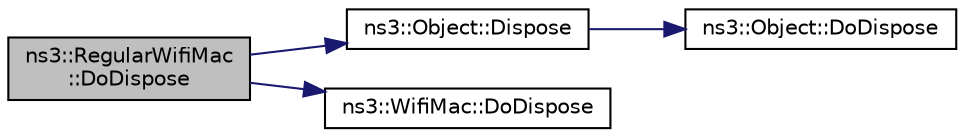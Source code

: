 digraph "ns3::RegularWifiMac::DoDispose"
{
 // LATEX_PDF_SIZE
  edge [fontname="Helvetica",fontsize="10",labelfontname="Helvetica",labelfontsize="10"];
  node [fontname="Helvetica",fontsize="10",shape=record];
  rankdir="LR";
  Node1 [label="ns3::RegularWifiMac\l::DoDispose",height=0.2,width=0.4,color="black", fillcolor="grey75", style="filled", fontcolor="black",tooltip="Destructor implementation."];
  Node1 -> Node2 [color="midnightblue",fontsize="10",style="solid",fontname="Helvetica"];
  Node2 [label="ns3::Object::Dispose",height=0.2,width=0.4,color="black", fillcolor="white", style="filled",URL="$classns3_1_1_object.html#aa90ae598863f6c251cdab3c3722afdaf",tooltip="Dispose of this Object."];
  Node2 -> Node3 [color="midnightblue",fontsize="10",style="solid",fontname="Helvetica"];
  Node3 [label="ns3::Object::DoDispose",height=0.2,width=0.4,color="black", fillcolor="white", style="filled",URL="$classns3_1_1_object.html#a475d429a75d302d4775f4ae32479b287",tooltip="Destructor implementation."];
  Node1 -> Node4 [color="midnightblue",fontsize="10",style="solid",fontname="Helvetica"];
  Node4 [label="ns3::WifiMac::DoDispose",height=0.2,width=0.4,color="black", fillcolor="white", style="filled",URL="$classns3_1_1_wifi_mac.html#a6feca2fd529f62fd1590445c21d3a39c",tooltip="Destructor implementation."];
}
